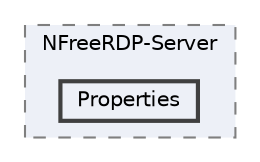 digraph "FreeRDP-Sharp/NFreeRDP-Server/Properties"
{
 // LATEX_PDF_SIZE
  bgcolor="transparent";
  edge [fontname=Helvetica,fontsize=10,labelfontname=Helvetica,labelfontsize=10];
  node [fontname=Helvetica,fontsize=10,shape=box,height=0.2,width=0.4];
  compound=true
  subgraph clusterdir_8c7d53c6bff4f56be0728936ac7ff328 {
    graph [ bgcolor="#edf0f7", pencolor="grey50", label="NFreeRDP-Server", fontname=Helvetica,fontsize=10 style="filled,dashed", URL="dir_8c7d53c6bff4f56be0728936ac7ff328.html",tooltip=""]
  dir_4896b4898ac5a69d28b00ce938932cbc [label="Properties", fillcolor="#edf0f7", color="grey25", style="filled,bold", URL="dir_4896b4898ac5a69d28b00ce938932cbc.html",tooltip=""];
  }
}
